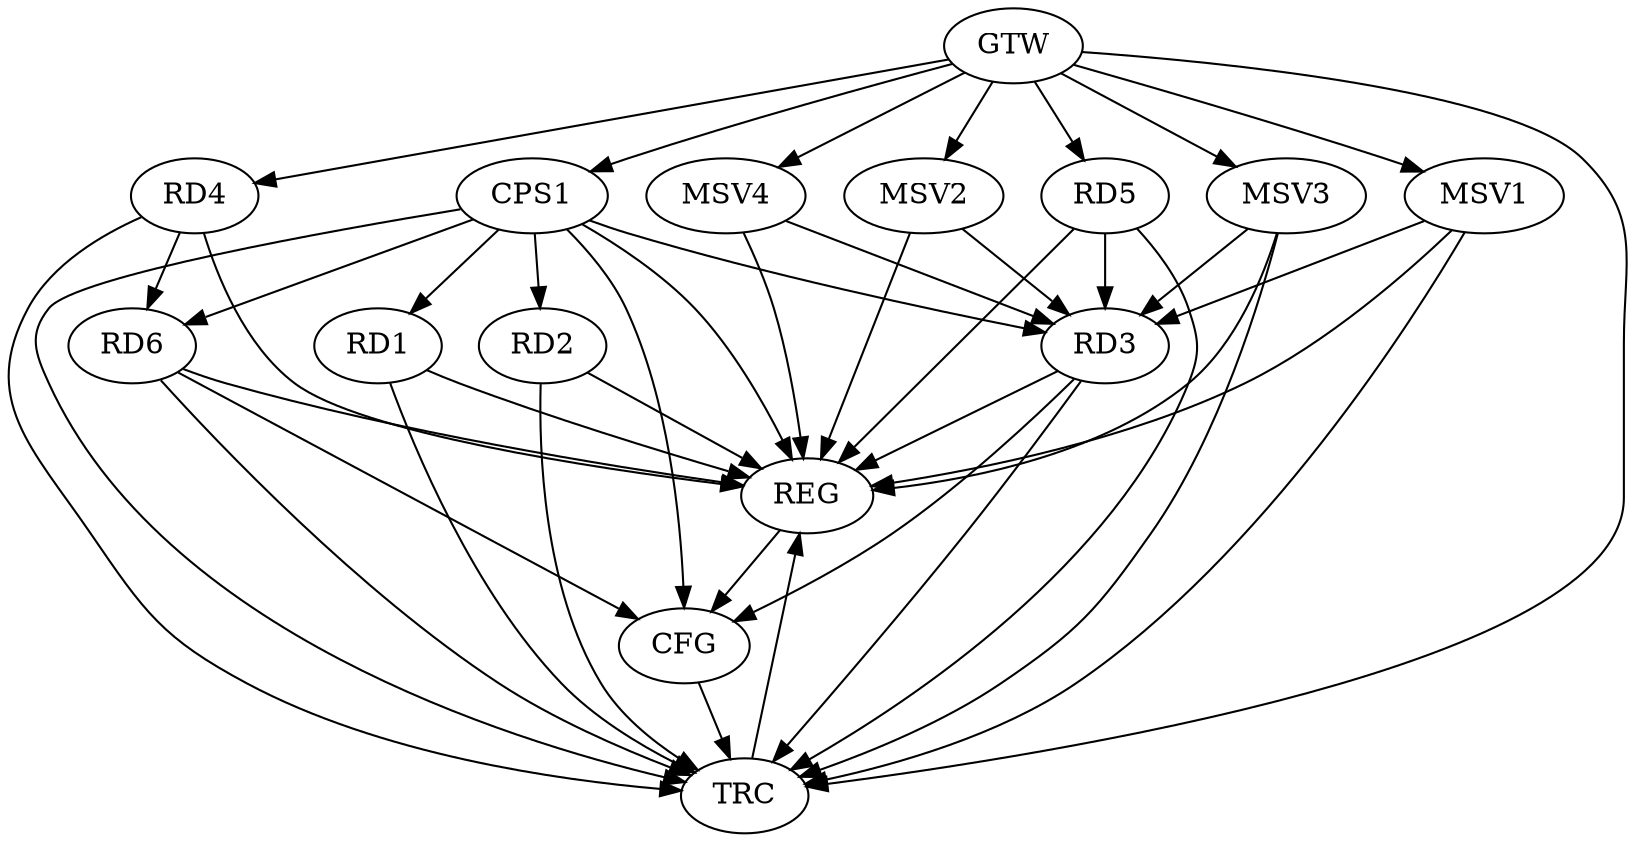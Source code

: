 strict digraph G {
  RD1 [ label="RD1" ];
  RD2 [ label="RD2" ];
  RD3 [ label="RD3" ];
  RD4 [ label="RD4" ];
  RD5 [ label="RD5" ];
  RD6 [ label="RD6" ];
  CPS1 [ label="CPS1" ];
  GTW [ label="GTW" ];
  REG [ label="REG" ];
  CFG [ label="CFG" ];
  TRC [ label="TRC" ];
  MSV1 [ label="MSV1" ];
  MSV2 [ label="MSV2" ];
  MSV3 [ label="MSV3" ];
  MSV4 [ label="MSV4" ];
  RD5 -> RD3;
  RD4 -> RD6;
  CPS1 -> RD1;
  CPS1 -> RD2;
  CPS1 -> RD3;
  CPS1 -> RD6;
  GTW -> RD4;
  GTW -> RD5;
  GTW -> CPS1;
  RD1 -> REG;
  RD2 -> REG;
  RD3 -> REG;
  RD4 -> REG;
  RD5 -> REG;
  RD6 -> REG;
  CPS1 -> REG;
  CPS1 -> CFG;
  RD3 -> CFG;
  RD6 -> CFG;
  REG -> CFG;
  RD1 -> TRC;
  RD2 -> TRC;
  RD3 -> TRC;
  RD4 -> TRC;
  RD5 -> TRC;
  RD6 -> TRC;
  CPS1 -> TRC;
  GTW -> TRC;
  CFG -> TRC;
  TRC -> REG;
  MSV1 -> RD3;
  GTW -> MSV1;
  MSV1 -> REG;
  MSV1 -> TRC;
  MSV2 -> RD3;
  GTW -> MSV2;
  MSV2 -> REG;
  MSV3 -> RD3;
  GTW -> MSV3;
  MSV3 -> REG;
  MSV3 -> TRC;
  MSV4 -> RD3;
  GTW -> MSV4;
  MSV4 -> REG;
}
